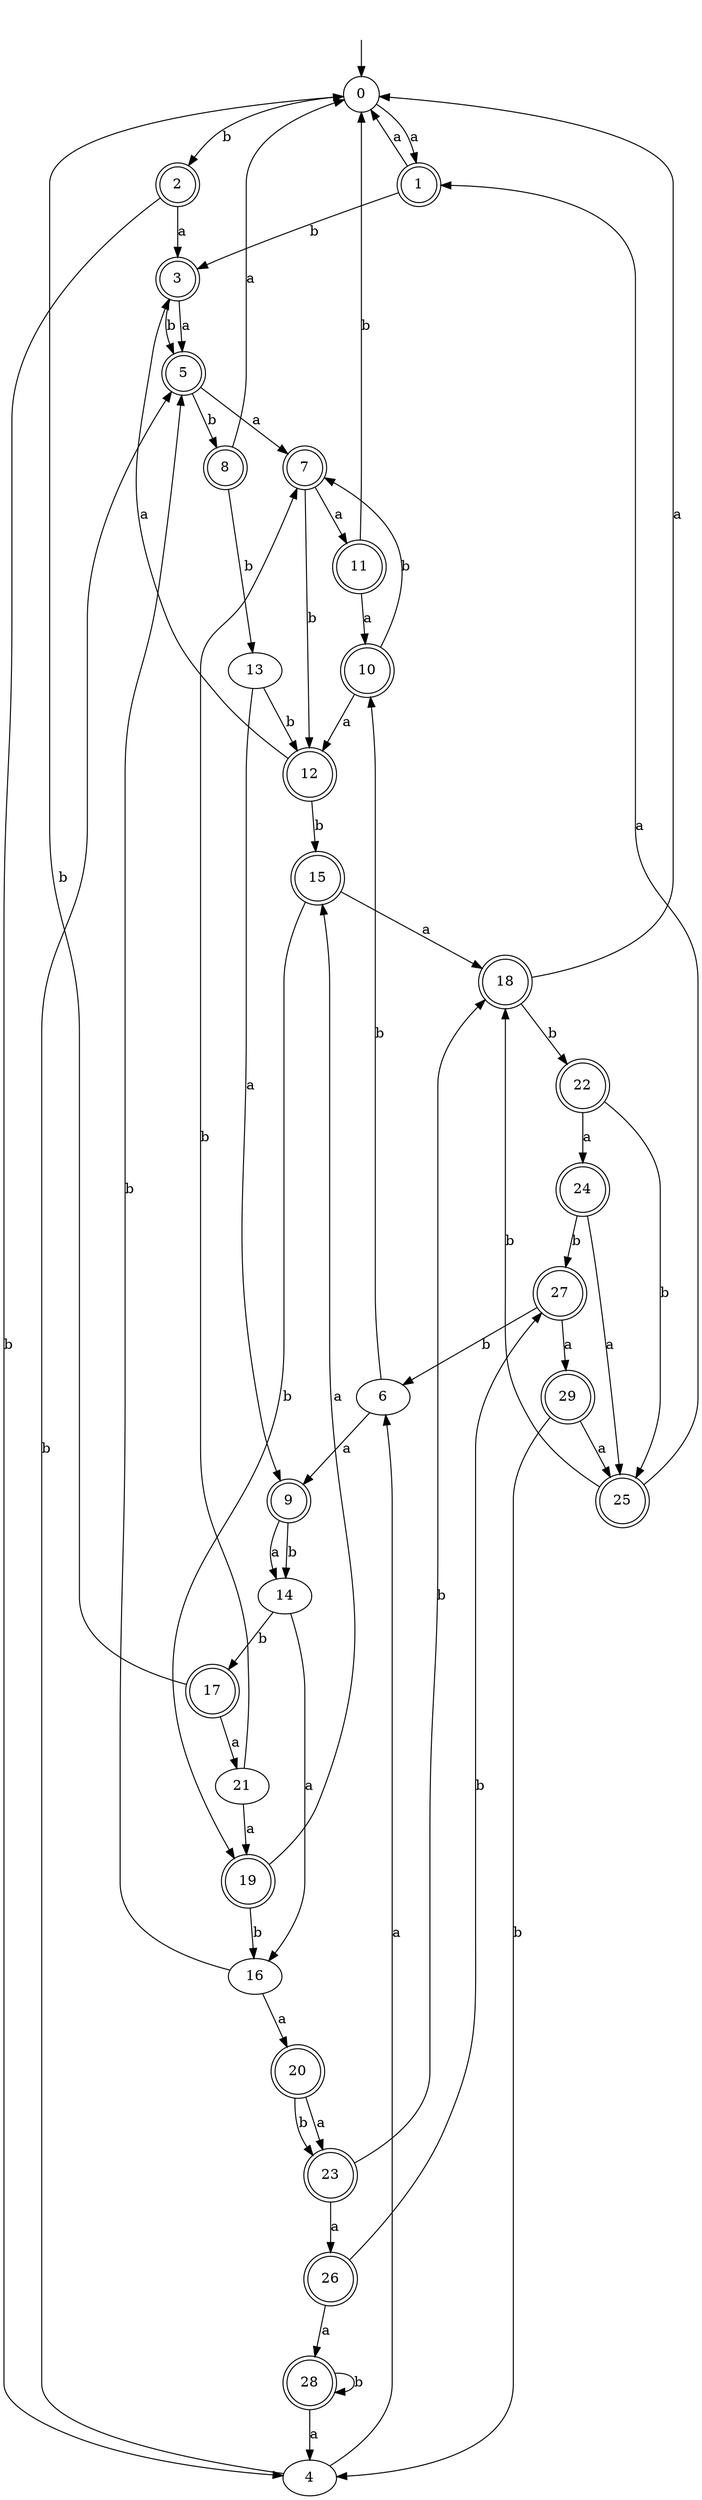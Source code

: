 digraph RandomDFA {
  __start0 [label="", shape=none];
  __start0 -> 0 [label=""];
  0 [shape=circle]
  0 -> 1 [label="a"]
  0 -> 2 [label="b"]
  1 [shape=doublecircle]
  1 -> 0 [label="a"]
  1 -> 3 [label="b"]
  2 [shape=doublecircle]
  2 -> 3 [label="a"]
  2 -> 4 [label="b"]
  3 [shape=doublecircle]
  3 -> 5 [label="a"]
  3 -> 5 [label="b"]
  4
  4 -> 6 [label="a"]
  4 -> 5 [label="b"]
  5 [shape=doublecircle]
  5 -> 7 [label="a"]
  5 -> 8 [label="b"]
  6
  6 -> 9 [label="a"]
  6 -> 10 [label="b"]
  7 [shape=doublecircle]
  7 -> 11 [label="a"]
  7 -> 12 [label="b"]
  8 [shape=doublecircle]
  8 -> 0 [label="a"]
  8 -> 13 [label="b"]
  9 [shape=doublecircle]
  9 -> 14 [label="a"]
  9 -> 14 [label="b"]
  10 [shape=doublecircle]
  10 -> 12 [label="a"]
  10 -> 7 [label="b"]
  11 [shape=doublecircle]
  11 -> 10 [label="a"]
  11 -> 0 [label="b"]
  12 [shape=doublecircle]
  12 -> 3 [label="a"]
  12 -> 15 [label="b"]
  13
  13 -> 9 [label="a"]
  13 -> 12 [label="b"]
  14
  14 -> 16 [label="a"]
  14 -> 17 [label="b"]
  15 [shape=doublecircle]
  15 -> 18 [label="a"]
  15 -> 19 [label="b"]
  16
  16 -> 20 [label="a"]
  16 -> 5 [label="b"]
  17 [shape=doublecircle]
  17 -> 21 [label="a"]
  17 -> 0 [label="b"]
  18 [shape=doublecircle]
  18 -> 0 [label="a"]
  18 -> 22 [label="b"]
  19 [shape=doublecircle]
  19 -> 15 [label="a"]
  19 -> 16 [label="b"]
  20 [shape=doublecircle]
  20 -> 23 [label="a"]
  20 -> 23 [label="b"]
  21
  21 -> 19 [label="a"]
  21 -> 7 [label="b"]
  22 [shape=doublecircle]
  22 -> 24 [label="a"]
  22 -> 25 [label="b"]
  23 [shape=doublecircle]
  23 -> 26 [label="a"]
  23 -> 18 [label="b"]
  24 [shape=doublecircle]
  24 -> 25 [label="a"]
  24 -> 27 [label="b"]
  25 [shape=doublecircle]
  25 -> 1 [label="a"]
  25 -> 18 [label="b"]
  26 [shape=doublecircle]
  26 -> 28 [label="a"]
  26 -> 27 [label="b"]
  27 [shape=doublecircle]
  27 -> 29 [label="a"]
  27 -> 6 [label="b"]
  28 [shape=doublecircle]
  28 -> 4 [label="a"]
  28 -> 28 [label="b"]
  29 [shape=doublecircle]
  29 -> 25 [label="a"]
  29 -> 4 [label="b"]
}
